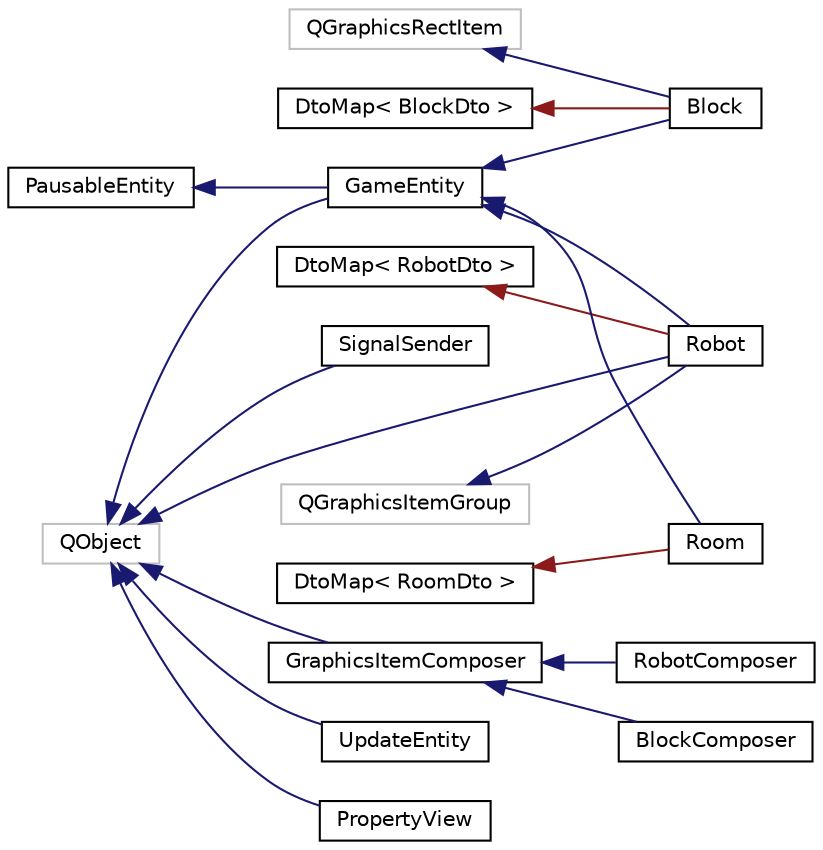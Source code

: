 digraph "Graphical Class Hierarchy"
{
 // LATEX_PDF_SIZE
  edge [fontname="Helvetica",fontsize="10",labelfontname="Helvetica",labelfontsize="10"];
  node [fontname="Helvetica",fontsize="10",shape=record];
  rankdir="LR";
  Node0 [label="DtoMap\< BlockDto \>",height=0.2,width=0.4,color="black", fillcolor="white", style="filled",URL="$classDtoMap.html",tooltip=" "];
  Node0 -> Node1 [dir="back",color="firebrick4",fontsize="10",style="solid",fontname="Helvetica"];
  Node1 [label="Block",height=0.2,width=0.4,color="black", fillcolor="white", style="filled",URL="$classBlock.html",tooltip=" "];
  Node4 [label="DtoMap\< RobotDto \>",height=0.2,width=0.4,color="black", fillcolor="white", style="filled",URL="$classDtoMap.html",tooltip=" "];
  Node4 -> Node5 [dir="back",color="firebrick4",fontsize="10",style="solid",fontname="Helvetica"];
  Node5 [label="Robot",height=0.2,width=0.4,color="black", fillcolor="white", style="filled",URL="$classRobot.html",tooltip=" "];
  Node6 [label="DtoMap\< RoomDto \>",height=0.2,width=0.4,color="black", fillcolor="white", style="filled",URL="$classDtoMap.html",tooltip=" "];
  Node6 -> Node7 [dir="back",color="firebrick4",fontsize="10",style="solid",fontname="Helvetica"];
  Node7 [label="Room",height=0.2,width=0.4,color="black", fillcolor="white", style="filled",URL="$classRoom.html",tooltip=" "];
  Node9 [label="PausableEntity",height=0.2,width=0.4,color="black", fillcolor="white", style="filled",URL="$classPausableEntity.html",tooltip=" "];
  Node9 -> Node10 [dir="back",color="midnightblue",fontsize="10",style="solid",fontname="Helvetica"];
  Node10 [label="GameEntity",height=0.2,width=0.4,color="black", fillcolor="white", style="filled",URL="$classGameEntity.html",tooltip=" "];
  Node10 -> Node1 [dir="back",color="midnightblue",fontsize="10",style="solid",fontname="Helvetica"];
  Node10 -> Node5 [dir="back",color="midnightblue",fontsize="10",style="solid",fontname="Helvetica"];
  Node10 -> Node7 [dir="back",color="midnightblue",fontsize="10",style="solid",fontname="Helvetica"];
  Node11 [label="QGraphicsItemGroup",height=0.2,width=0.4,color="grey75", fillcolor="white", style="filled",tooltip=" "];
  Node11 -> Node5 [dir="back",color="midnightblue",fontsize="10",style="solid",fontname="Helvetica"];
  Node12 [label="QGraphicsRectItem",height=0.2,width=0.4,color="grey75", fillcolor="white", style="filled",tooltip=" "];
  Node12 -> Node1 [dir="back",color="midnightblue",fontsize="10",style="solid",fontname="Helvetica"];
  Node19 [label="QObject",height=0.2,width=0.4,color="grey75", fillcolor="white", style="filled",tooltip=" "];
  Node19 -> Node10 [dir="back",color="midnightblue",fontsize="10",style="solid",fontname="Helvetica"];
  Node19 -> Node20 [dir="back",color="midnightblue",fontsize="10",style="solid",fontname="Helvetica"];
  Node20 [label="GraphicsItemComposer",height=0.2,width=0.4,color="black", fillcolor="white", style="filled",URL="$classGraphicsItemComposer.html",tooltip=" "];
  Node20 -> Node21 [dir="back",color="midnightblue",fontsize="10",style="solid",fontname="Helvetica"];
  Node21 [label="BlockComposer",height=0.2,width=0.4,color="black", fillcolor="white", style="filled",URL="$classBlockComposer.html",tooltip=" "];
  Node20 -> Node22 [dir="back",color="midnightblue",fontsize="10",style="solid",fontname="Helvetica"];
  Node22 [label="RobotComposer",height=0.2,width=0.4,color="black", fillcolor="white", style="filled",URL="$classRobotComposer.html",tooltip=" "];
  Node19 -> Node23 [dir="back",color="midnightblue",fontsize="10",style="solid",fontname="Helvetica"];
  Node23 [label="PropertyView",height=0.2,width=0.4,color="black", fillcolor="white", style="filled",URL="$classPropertyView.html",tooltip=" "];
  Node19 -> Node5 [dir="back",color="midnightblue",fontsize="10",style="solid",fontname="Helvetica"];
  Node19 -> Node24 [dir="back",color="midnightblue",fontsize="10",style="solid",fontname="Helvetica"];
  Node24 [label="SignalSender",height=0.2,width=0.4,color="black", fillcolor="white", style="filled",URL="$classSignalSender.html",tooltip=" "];
  Node19 -> Node25 [dir="back",color="midnightblue",fontsize="10",style="solid",fontname="Helvetica"];
  Node25 [label="UpdateEntity",height=0.2,width=0.4,color="black", fillcolor="white", style="filled",URL="$classUpdateEntity.html",tooltip=" "];
}
